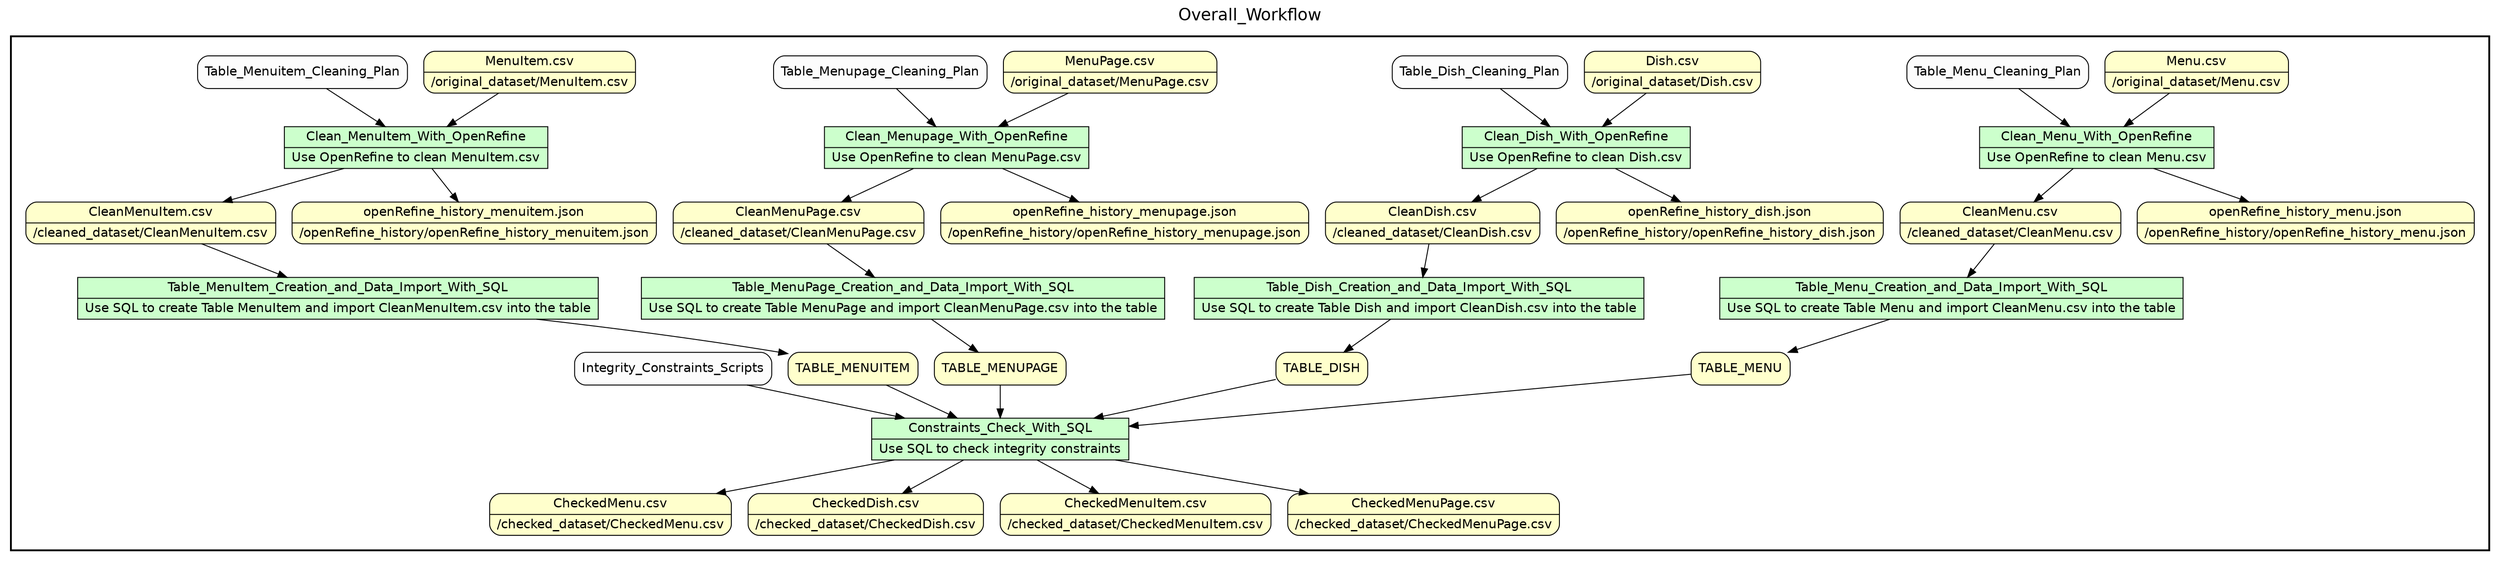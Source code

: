 
/* Start of top-level graph */
digraph Workflow {
rankdir=TB

/* Title for graph */
fontname=Helvetica; fontsize=18; labelloc=t
label=Overall_Workflow

/* Start of double cluster for drawing box around nodes in workflow */
subgraph cluster_workflow_box_outer { label=""; color=black; penwidth=2
subgraph cluster_workflow_box_inner { label=""; penwidth=0

/* Style for nodes representing atomic programs in workflow */
node[shape=box style=filled fillcolor="#CCFFCC" peripheries=1 fontname=Helvetica]

/* Nodes representing atomic programs in workflow */
Clean_Menu_With_OpenRefine [shape=record rankdir=LR label="{<f0> Clean_Menu_With_OpenRefine |<f1> Use OpenRefine to clean Menu.csv}"];
Clean_Dish_With_OpenRefine [shape=record rankdir=LR label="{<f0> Clean_Dish_With_OpenRefine |<f1> Use OpenRefine to clean Dish.csv}"];
Clean_Menupage_With_OpenRefine [shape=record rankdir=LR label="{<f0> Clean_Menupage_With_OpenRefine |<f1> Use OpenRefine to clean MenuPage.csv}"];
Clean_MenuItem_With_OpenRefine [shape=record rankdir=LR label="{<f0> Clean_MenuItem_With_OpenRefine |<f1> Use OpenRefine to clean MenuItem.csv}"];
Table_Menu_Creation_and_Data_Import_With_SQL [shape=record rankdir=LR label="{<f0> Table_Menu_Creation_and_Data_Import_With_SQL |<f1> Use SQL to create Table Menu and import CleanMenu.csv into the table}"];
Table_Dish_Creation_and_Data_Import_With_SQL [shape=record rankdir=LR label="{<f0> Table_Dish_Creation_and_Data_Import_With_SQL |<f1> Use SQL to create Table Dish and import CleanDish.csv into the table}"];
Table_MenuPage_Creation_and_Data_Import_With_SQL [shape=record rankdir=LR label="{<f0> Table_MenuPage_Creation_and_Data_Import_With_SQL |<f1> Use SQL to create Table MenuPage and import CleanMenuPage.csv into the table}"];
Table_MenuItem_Creation_and_Data_Import_With_SQL [shape=record rankdir=LR label="{<f0> Table_MenuItem_Creation_and_Data_Import_With_SQL |<f1> Use SQL to create Table MenuItem and import CleanMenuItem.csv into the table}"];
Constraints_Check_With_SQL [shape=record rankdir=LR label="{<f0> Constraints_Check_With_SQL |<f1> Use SQL to check integrity constraints}"];

/* Style for nodes representing non-parameter data channels in workflow */
node[shape=box style="rounded,filled" fillcolor="#FFFFCC" peripheries=1 fontname=Helvetica]

/* Nodes for non-parameter data channels in workflow */
"Menu.csv" [shape=record rankdir=LR label="{<f0> Menu.csv |<f1> /original_dataset/Menu.csv}"];
"Dish.csv" [shape=record rankdir=LR label="{<f0> Dish.csv |<f1> /original_dataset/Dish.csv}"];
"MenuPage.csv" [shape=record rankdir=LR label="{<f0> MenuPage.csv |<f1> /original_dataset/MenuPage.csv}"];
"MenuItem.csv" [shape=record rankdir=LR label="{<f0> MenuItem.csv |<f1> /original_dataset/MenuItem.csv}"];
"CleanMenu.csv" [shape=record rankdir=LR label="{<f0> CleanMenu.csv |<f1> /cleaned_dataset/CleanMenu.csv}"];
"CleanDish.csv" [shape=record rankdir=LR label="{<f0> CleanDish.csv |<f1> /cleaned_dataset/CleanDish.csv}"];
"CleanMenuPage.csv" [shape=record rankdir=LR label="{<f0> CleanMenuPage.csv |<f1> /cleaned_dataset/CleanMenuPage.csv}"];
"CleanMenuItem.csv" [shape=record rankdir=LR label="{<f0> CleanMenuItem.csv |<f1> /cleaned_dataset/CleanMenuItem.csv}"];
TABLE_MENU
TABLE_DISH
TABLE_MENUITEM
TABLE_MENUPAGE
"CheckedMenu.csv" [shape=record rankdir=LR label="{<f0> CheckedMenu.csv |<f1> /checked_dataset/CheckedMenu.csv}"];
"CheckedDish.csv" [shape=record rankdir=LR label="{<f0> CheckedDish.csv |<f1> /checked_dataset/CheckedDish.csv}"];
"CheckedMenuItem.csv" [shape=record rankdir=LR label="{<f0> CheckedMenuItem.csv |<f1> /checked_dataset/CheckedMenuItem.csv}"];
"CheckedMenuPage.csv" [shape=record rankdir=LR label="{<f0> CheckedMenuPage.csv |<f1> /checked_dataset/CheckedMenuPage.csv}"];
"openRefine_history_menu.json" [shape=record rankdir=LR label="{<f0> openRefine_history_menu.json |<f1> /openRefine_history/openRefine_history_menu.json}"];
"openRefine_history_menuitem.json" [shape=record rankdir=LR label="{<f0> openRefine_history_menuitem.json |<f1> /openRefine_history/openRefine_history_menuitem.json}"];
"openRefine_history_menupage.json" [shape=record rankdir=LR label="{<f0> openRefine_history_menupage.json |<f1> /openRefine_history/openRefine_history_menupage.json}"];
"openRefine_history_dish.json" [shape=record rankdir=LR label="{<f0> openRefine_history_dish.json |<f1> /openRefine_history/openRefine_history_dish.json}"];

/* Style for nodes representing parameter channels in workflow */
node[shape=box style="rounded,filled" fillcolor="#FCFCFC" peripheries=1 fontname=Helvetica]

/* Nodes representing parameter channels in workflow */

/* Edges representing connections between programs and channels */
Clean_Menu_With_OpenRefine -> "CleanMenu.csv"
Clean_Menu_With_OpenRefine -> "openRefine_history_menu.json"
"Menu.csv" -> Clean_Menu_With_OpenRefine
Table_Menu_Cleaning_Plan -> Clean_Menu_With_OpenRefine
Clean_Dish_With_OpenRefine -> "CleanDish.csv"
Clean_Dish_With_OpenRefine -> "openRefine_history_dish.json"
"Dish.csv" -> Clean_Dish_With_OpenRefine
Table_Dish_Cleaning_Plan -> Clean_Dish_With_OpenRefine
Clean_Menupage_With_OpenRefine -> "CleanMenuPage.csv"
Clean_Menupage_With_OpenRefine -> "openRefine_history_menupage.json"
"MenuPage.csv" -> Clean_Menupage_With_OpenRefine
Table_Menupage_Cleaning_Plan -> Clean_Menupage_With_OpenRefine
Clean_MenuItem_With_OpenRefine -> "CleanMenuItem.csv"
Clean_MenuItem_With_OpenRefine -> "openRefine_history_menuitem.json"
"MenuItem.csv" -> Clean_MenuItem_With_OpenRefine
Table_Menuitem_Cleaning_Plan -> Clean_MenuItem_With_OpenRefine
Table_Menu_Creation_and_Data_Import_With_SQL -> TABLE_MENU
"CleanMenu.csv" -> Table_Menu_Creation_and_Data_Import_With_SQL
Table_Dish_Creation_and_Data_Import_With_SQL -> TABLE_DISH
"CleanDish.csv" -> Table_Dish_Creation_and_Data_Import_With_SQL
Table_MenuPage_Creation_and_Data_Import_With_SQL -> TABLE_MENUPAGE
"CleanMenuPage.csv" -> Table_MenuPage_Creation_and_Data_Import_With_SQL
Table_MenuItem_Creation_and_Data_Import_With_SQL -> TABLE_MENUITEM
"CleanMenuItem.csv" -> Table_MenuItem_Creation_and_Data_Import_With_SQL
Constraints_Check_With_SQL -> "CheckedMenu.csv"
Constraints_Check_With_SQL -> "CheckedDish.csv"
Constraints_Check_With_SQL -> "CheckedMenuItem.csv"
Constraints_Check_With_SQL -> "CheckedMenuPage.csv"
TABLE_MENU -> Constraints_Check_With_SQL
TABLE_DISH -> Constraints_Check_With_SQL
TABLE_MENUITEM -> Constraints_Check_With_SQL
TABLE_MENUPAGE -> Constraints_Check_With_SQL
Integrity_Constraints_Scripts -> Constraints_Check_With_SQL

/* End of double cluster for drawing box around nodes in workflow */
}}

/* End of top-level graph */
}
